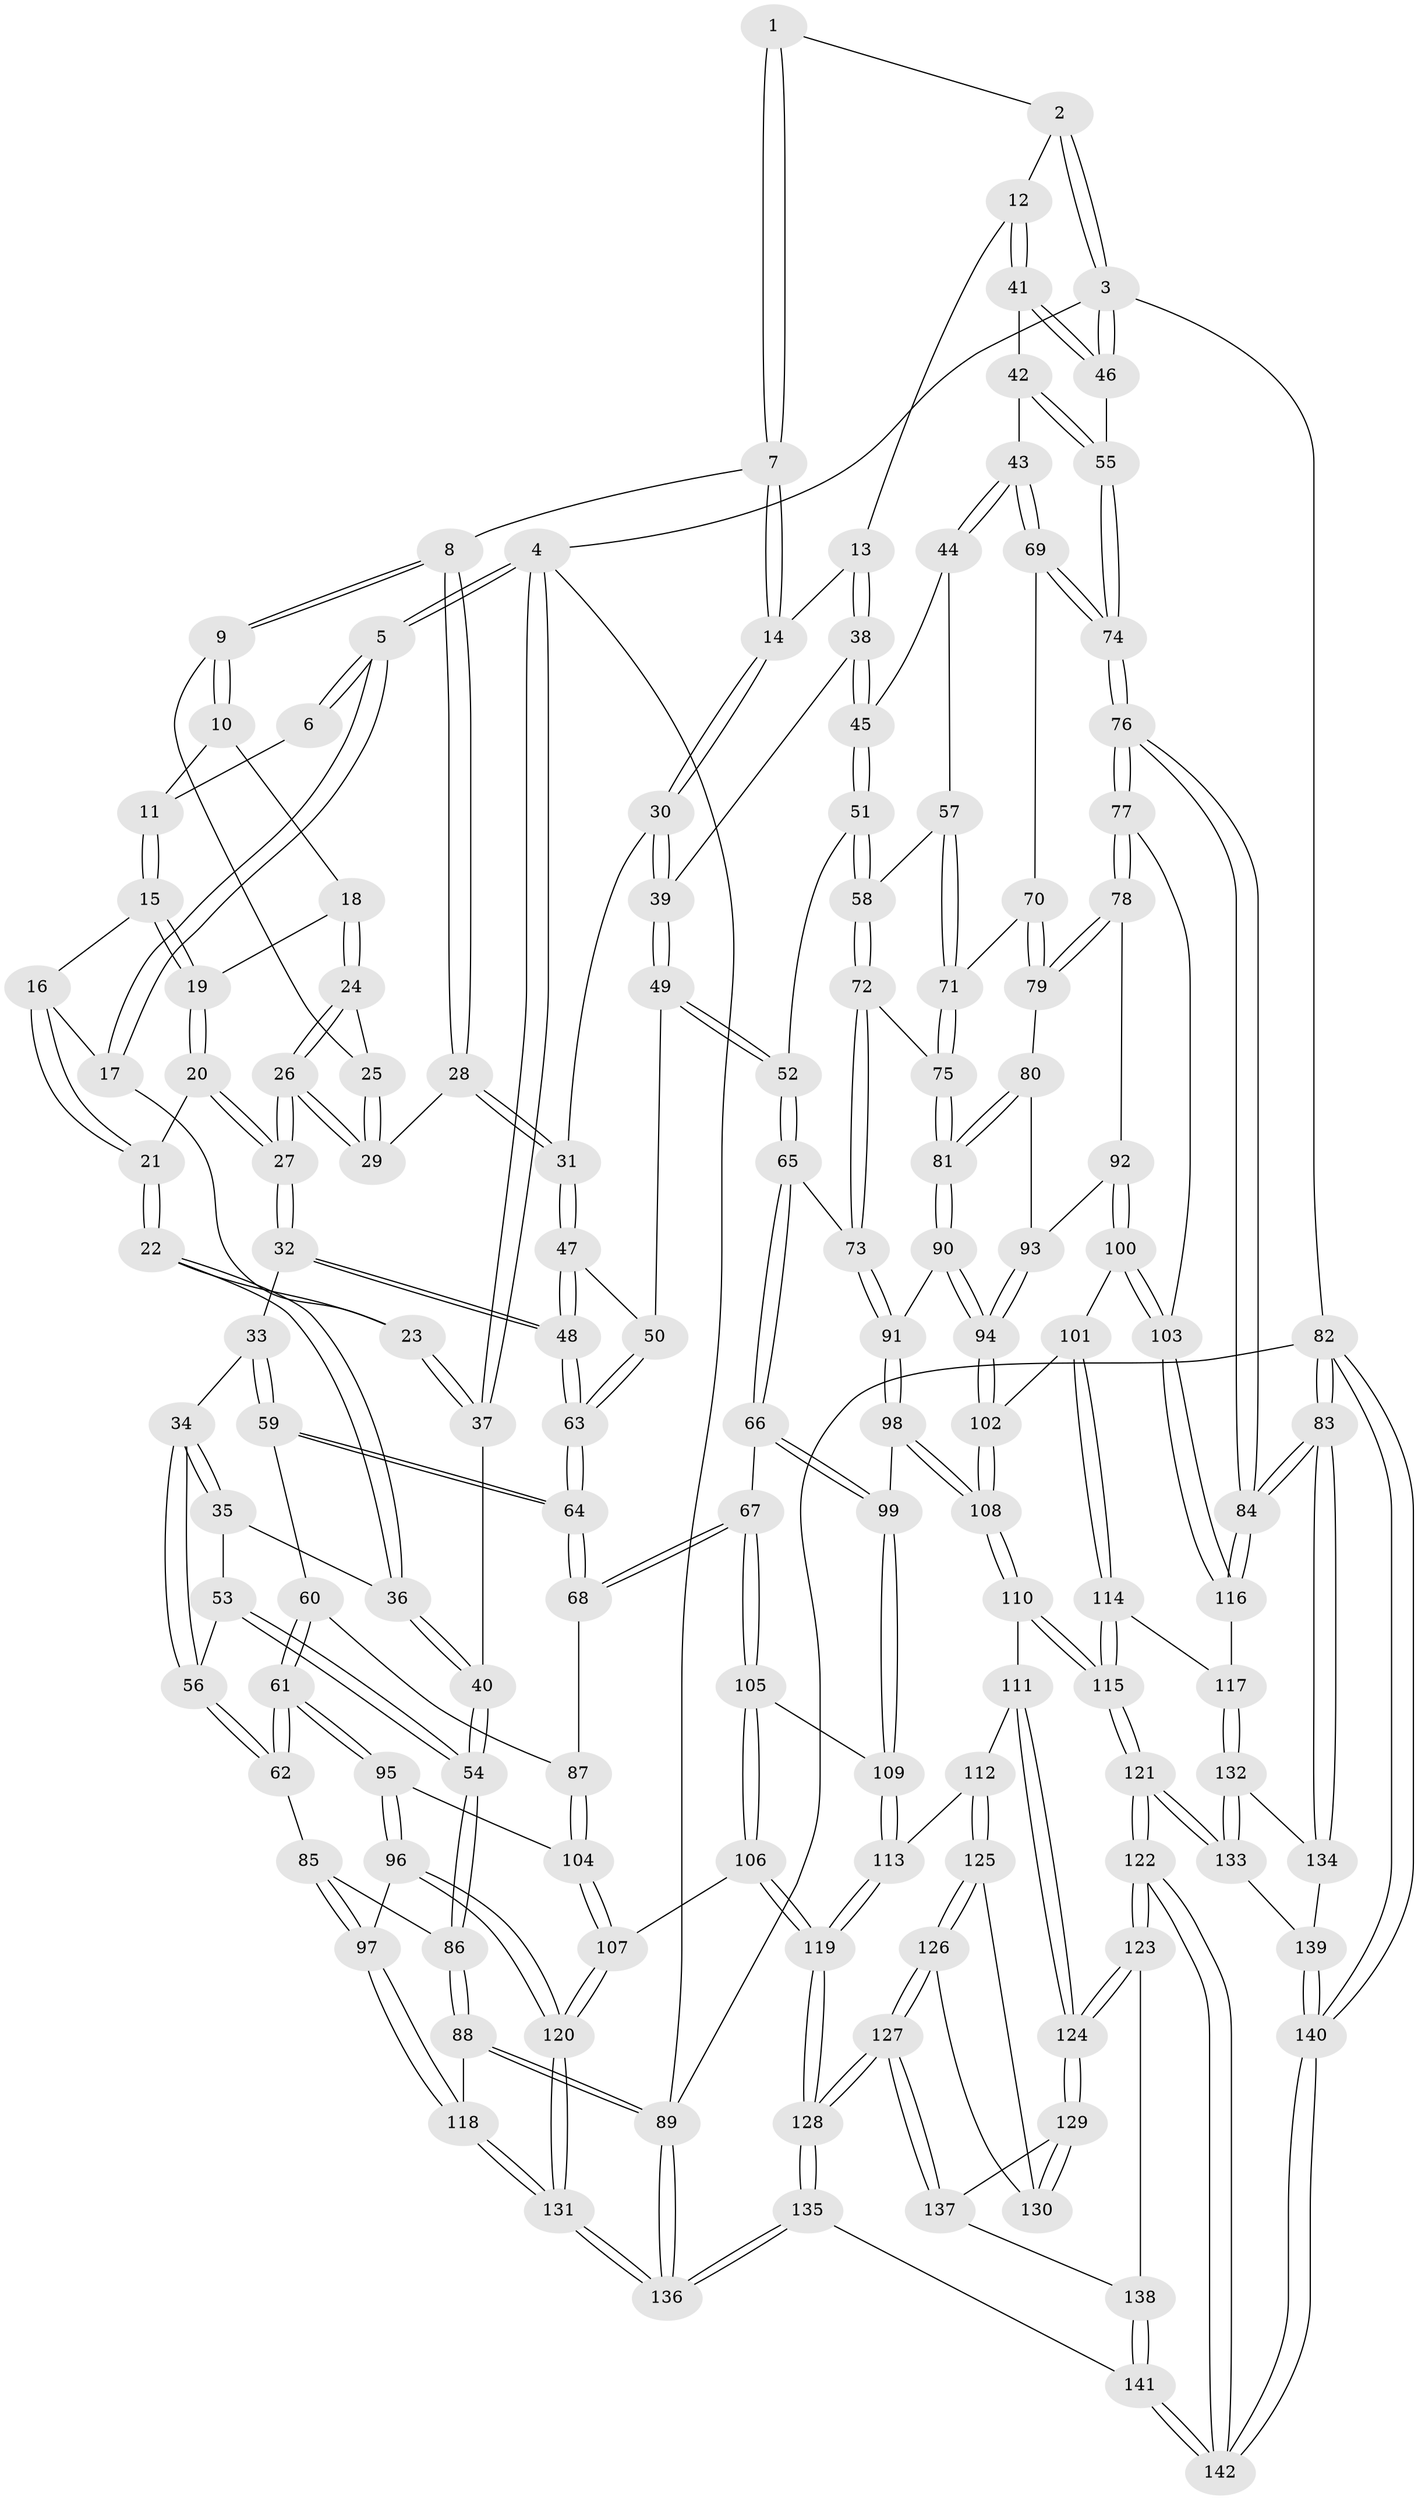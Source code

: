 // Generated by graph-tools (version 1.1) at 2025/38/03/09/25 02:38:38]
// undirected, 142 vertices, 352 edges
graph export_dot {
graph [start="1"]
  node [color=gray90,style=filled];
  1 [pos="+0.5540687975127888+0"];
  2 [pos="+0.752005766996802+0"];
  3 [pos="+1+0"];
  4 [pos="+0+0"];
  5 [pos="+0+0"];
  6 [pos="+0.22467874427134196+0"];
  7 [pos="+0.5170168452000018+0"];
  8 [pos="+0.4405472994925253+0.0787159092007119"];
  9 [pos="+0.3791251085733246+0.06949020364474148"];
  10 [pos="+0.27017728984010125+0"];
  11 [pos="+0.22908491664438468+0"];
  12 [pos="+0.7785200565332844+0.0814885641882894"];
  13 [pos="+0.6476503809989395+0.13455686154208013"];
  14 [pos="+0.6034241516871928+0.14083997082333122"];
  15 [pos="+0.19847288322351503+0"];
  16 [pos="+0.11762493696071881+0.040409217911982785"];
  17 [pos="+0.08287934824012201+0.05828841275475921"];
  18 [pos="+0.27441950219815064+0.10193863000017868"];
  19 [pos="+0.19603705730961435+0.10401360166240226"];
  20 [pos="+0.19046717491462029+0.1275133812650371"];
  21 [pos="+0.14018958044172877+0.12437029390248228"];
  22 [pos="+0.07588309192240227+0.1696990640626926"];
  23 [pos="+0.03451694403365617+0.11419777255063922"];
  24 [pos="+0.27784746625380824+0.11372416679399226"];
  25 [pos="+0.3553127192786465+0.10221796153777969"];
  26 [pos="+0.2560332485081636+0.23773110073346398"];
  27 [pos="+0.25108497023148396+0.2445217832674161"];
  28 [pos="+0.48317016900327275+0.1769750316212981"];
  29 [pos="+0.3358163478150405+0.1796738857801436"];
  30 [pos="+0.5406516932857176+0.18202731289145188"];
  31 [pos="+0.4961563144460031+0.19079956983456545"];
  32 [pos="+0.24240927161845355+0.27912040718034264"];
  33 [pos="+0.23114020354423134+0.28436952675305255"];
  34 [pos="+0.18628525766357631+0.28553646214363426"];
  35 [pos="+0.09191691886695735+0.2466327724463201"];
  36 [pos="+0.08972442973312002+0.24474307653226704"];
  37 [pos="+0+0.011903448007307043"];
  38 [pos="+0.661370980394855+0.2900226920435592"];
  39 [pos="+0.6191939501458865+0.28352026295688354"];
  40 [pos="+0+0.2741995145689611"];
  41 [pos="+0.7866141429378085+0.09144696147778589"];
  42 [pos="+0.8492712518184161+0.2020603062779365"];
  43 [pos="+0.8252612878601582+0.29453286927820305"];
  44 [pos="+0.7167017131779756+0.30438322083233277"];
  45 [pos="+0.6836770430453638+0.3039261866831763"];
  46 [pos="+1+0"];
  47 [pos="+0.49101558058096234+0.20508247164413007"];
  48 [pos="+0.33601626597379325+0.3255646578583056"];
  49 [pos="+0.5372107863802315+0.36154197514588204"];
  50 [pos="+0.5239972487101736+0.35413923489616145"];
  51 [pos="+0.6214278575264324+0.3929073795530449"];
  52 [pos="+0.5379173239346968+0.36249556778728054"];
  53 [pos="+0.03355760814548361+0.34840888167823375"];
  54 [pos="+0+0.31285576900127654"];
  55 [pos="+1+0.1575856613941393"];
  56 [pos="+0.0678743025916179+0.44430091539052263"];
  57 [pos="+0.6737771268144408+0.4129364554332902"];
  58 [pos="+0.637943261182079+0.4210578601856039"];
  59 [pos="+0.21179239063944996+0.46307677466305497"];
  60 [pos="+0.19279630513966547+0.48596330669460647"];
  61 [pos="+0.12932940650983119+0.5311211899453709"];
  62 [pos="+0.05501198716840906+0.49154716206596455"];
  63 [pos="+0.3818537842920022+0.39429756532132204"];
  64 [pos="+0.3811679597968293+0.47649449075355654"];
  65 [pos="+0.5276057924279571+0.5252234119777079"];
  66 [pos="+0.48842257536492484+0.5419612387782894"];
  67 [pos="+0.4253356608926596+0.5466920868357799"];
  68 [pos="+0.40056211948185244+0.5301653573936608"];
  69 [pos="+0.8351484580412127+0.3328217970252637"];
  70 [pos="+0.8300677069004979+0.37075661125010295"];
  71 [pos="+0.7873618579668024+0.41466052502241146"];
  72 [pos="+0.6340313709226452+0.4775978433610925"];
  73 [pos="+0.5841772839514315+0.5284636870494481"];
  74 [pos="+1+0.42297893744516973"];
  75 [pos="+0.7458224917938601+0.49827696794456927"];
  76 [pos="+1+0.5226612236503849"];
  77 [pos="+1+0.5326284643382847"];
  78 [pos="+0.9434732873717377+0.5196519008621451"];
  79 [pos="+0.9162613873071165+0.5042520448091883"];
  80 [pos="+0.8616466810616323+0.5344981757343359"];
  81 [pos="+0.7536478362412652+0.5438668222801889"];
  82 [pos="+1+1"];
  83 [pos="+1+0.8262444106331622"];
  84 [pos="+1+0.8181008871516303"];
  85 [pos="+0+0.5010842016426408"];
  86 [pos="+0+0.5048113170387247"];
  87 [pos="+0.3277079189084763+0.5671245828787377"];
  88 [pos="+0+0.8220320628958518"];
  89 [pos="+0+1"];
  90 [pos="+0.7496115247833957+0.559739629969335"];
  91 [pos="+0.63792043804082+0.5936505699895895"];
  92 [pos="+0.8867586901521545+0.6069850168414311"];
  93 [pos="+0.8397654966063897+0.5905489670753418"];
  94 [pos="+0.7809849545435275+0.629393258326006"];
  95 [pos="+0.18195332613268825+0.6702779208671077"];
  96 [pos="+0.11325945210012102+0.7257988803212724"];
  97 [pos="+0.05929647168172833+0.7457729003376639"];
  98 [pos="+0.636651282286528+0.6501711886406151"];
  99 [pos="+0.5487806867781402+0.6610527093958876"];
  100 [pos="+0.8782583415249309+0.6804810082840664"];
  101 [pos="+0.8241338982414801+0.6787713957161483"];
  102 [pos="+0.7819325525593148+0.640596193005298"];
  103 [pos="+0.9049553468566582+0.6943085198113075"];
  104 [pos="+0.20542852739209258+0.6741399534293736"];
  105 [pos="+0.4241114258490902+0.5919028348484875"];
  106 [pos="+0.35737125621612803+0.7613358760702027"];
  107 [pos="+0.2982901489666418+0.7521129291596955"];
  108 [pos="+0.6688276643028345+0.707228765458376"];
  109 [pos="+0.5108573980537426+0.7280387385558856"];
  110 [pos="+0.6627605478570701+0.761618402546069"];
  111 [pos="+0.6615849610487392+0.7624184523825733"];
  112 [pos="+0.585124673075824+0.7829032403549627"];
  113 [pos="+0.5100831082363151+0.74873994078414"];
  114 [pos="+0.7846607139927274+0.787928441155324"];
  115 [pos="+0.7549863641366973+0.8027434879695244"];
  116 [pos="+0.9074975525157224+0.6974122602241728"];
  117 [pos="+0.8781604958100909+0.8084140914350355"];
  118 [pos="+0+0.8138740801180723"];
  119 [pos="+0.4041929400182624+0.798897151703949"];
  120 [pos="+0.21540333377392099+0.9186436909933922"];
  121 [pos="+0.7696563339911371+0.9514940070862081"];
  122 [pos="+0.7548898986745254+0.9733639805161685"];
  123 [pos="+0.681043536327114+0.93521863679996"];
  124 [pos="+0.656468075118871+0.9131921956158247"];
  125 [pos="+0.5808121978919104+0.8002630738220866"];
  126 [pos="+0.5222815253323215+0.8791674682820209"];
  127 [pos="+0.4591779217525382+0.9461410889024097"];
  128 [pos="+0.42673951098819035+0.9652768628330437"];
  129 [pos="+0.6082743618928601+0.907572455848956"];
  130 [pos="+0.5970074361433962+0.8788254405823464"];
  131 [pos="+0.2072517444389737+1"];
  132 [pos="+0.9053452307069084+0.8434897552246657"];
  133 [pos="+0.7880038183153449+0.9446863732175105"];
  134 [pos="+0.995721783346611+0.8713985040356479"];
  135 [pos="+0.35396080665920054+1"];
  136 [pos="+0.29561110825070386+1"];
  137 [pos="+0.6033412977625146+0.9107324168372896"];
  138 [pos="+0.5929567864770712+0.9875257954767005"];
  139 [pos="+0.9202540479678268+0.9584915199257195"];
  140 [pos="+0.9371256247704555+1"];
  141 [pos="+0.4331908901690712+1"];
  142 [pos="+0.7504954596653391+1"];
  1 -- 2;
  1 -- 7;
  1 -- 7;
  2 -- 3;
  2 -- 3;
  2 -- 12;
  3 -- 4;
  3 -- 46;
  3 -- 46;
  3 -- 82;
  4 -- 5;
  4 -- 5;
  4 -- 37;
  4 -- 37;
  4 -- 89;
  5 -- 6;
  5 -- 6;
  5 -- 17;
  5 -- 17;
  6 -- 11;
  7 -- 8;
  7 -- 14;
  7 -- 14;
  8 -- 9;
  8 -- 9;
  8 -- 28;
  8 -- 28;
  9 -- 10;
  9 -- 10;
  9 -- 25;
  10 -- 11;
  10 -- 18;
  11 -- 15;
  11 -- 15;
  12 -- 13;
  12 -- 41;
  12 -- 41;
  13 -- 14;
  13 -- 38;
  13 -- 38;
  14 -- 30;
  14 -- 30;
  15 -- 16;
  15 -- 19;
  15 -- 19;
  16 -- 17;
  16 -- 21;
  16 -- 21;
  17 -- 23;
  18 -- 19;
  18 -- 24;
  18 -- 24;
  19 -- 20;
  19 -- 20;
  20 -- 21;
  20 -- 27;
  20 -- 27;
  21 -- 22;
  21 -- 22;
  22 -- 23;
  22 -- 36;
  22 -- 36;
  23 -- 37;
  23 -- 37;
  24 -- 25;
  24 -- 26;
  24 -- 26;
  25 -- 29;
  25 -- 29;
  26 -- 27;
  26 -- 27;
  26 -- 29;
  26 -- 29;
  27 -- 32;
  27 -- 32;
  28 -- 29;
  28 -- 31;
  28 -- 31;
  30 -- 31;
  30 -- 39;
  30 -- 39;
  31 -- 47;
  31 -- 47;
  32 -- 33;
  32 -- 48;
  32 -- 48;
  33 -- 34;
  33 -- 59;
  33 -- 59;
  34 -- 35;
  34 -- 35;
  34 -- 56;
  34 -- 56;
  35 -- 36;
  35 -- 53;
  36 -- 40;
  36 -- 40;
  37 -- 40;
  38 -- 39;
  38 -- 45;
  38 -- 45;
  39 -- 49;
  39 -- 49;
  40 -- 54;
  40 -- 54;
  41 -- 42;
  41 -- 46;
  41 -- 46;
  42 -- 43;
  42 -- 55;
  42 -- 55;
  43 -- 44;
  43 -- 44;
  43 -- 69;
  43 -- 69;
  44 -- 45;
  44 -- 57;
  45 -- 51;
  45 -- 51;
  46 -- 55;
  47 -- 48;
  47 -- 48;
  47 -- 50;
  48 -- 63;
  48 -- 63;
  49 -- 50;
  49 -- 52;
  49 -- 52;
  50 -- 63;
  50 -- 63;
  51 -- 52;
  51 -- 58;
  51 -- 58;
  52 -- 65;
  52 -- 65;
  53 -- 54;
  53 -- 54;
  53 -- 56;
  54 -- 86;
  54 -- 86;
  55 -- 74;
  55 -- 74;
  56 -- 62;
  56 -- 62;
  57 -- 58;
  57 -- 71;
  57 -- 71;
  58 -- 72;
  58 -- 72;
  59 -- 60;
  59 -- 64;
  59 -- 64;
  60 -- 61;
  60 -- 61;
  60 -- 87;
  61 -- 62;
  61 -- 62;
  61 -- 95;
  61 -- 95;
  62 -- 85;
  63 -- 64;
  63 -- 64;
  64 -- 68;
  64 -- 68;
  65 -- 66;
  65 -- 66;
  65 -- 73;
  66 -- 67;
  66 -- 99;
  66 -- 99;
  67 -- 68;
  67 -- 68;
  67 -- 105;
  67 -- 105;
  68 -- 87;
  69 -- 70;
  69 -- 74;
  69 -- 74;
  70 -- 71;
  70 -- 79;
  70 -- 79;
  71 -- 75;
  71 -- 75;
  72 -- 73;
  72 -- 73;
  72 -- 75;
  73 -- 91;
  73 -- 91;
  74 -- 76;
  74 -- 76;
  75 -- 81;
  75 -- 81;
  76 -- 77;
  76 -- 77;
  76 -- 84;
  76 -- 84;
  77 -- 78;
  77 -- 78;
  77 -- 103;
  78 -- 79;
  78 -- 79;
  78 -- 92;
  79 -- 80;
  80 -- 81;
  80 -- 81;
  80 -- 93;
  81 -- 90;
  81 -- 90;
  82 -- 83;
  82 -- 83;
  82 -- 140;
  82 -- 140;
  82 -- 89;
  83 -- 84;
  83 -- 84;
  83 -- 134;
  83 -- 134;
  84 -- 116;
  84 -- 116;
  85 -- 86;
  85 -- 97;
  85 -- 97;
  86 -- 88;
  86 -- 88;
  87 -- 104;
  87 -- 104;
  88 -- 89;
  88 -- 89;
  88 -- 118;
  89 -- 136;
  89 -- 136;
  90 -- 91;
  90 -- 94;
  90 -- 94;
  91 -- 98;
  91 -- 98;
  92 -- 93;
  92 -- 100;
  92 -- 100;
  93 -- 94;
  93 -- 94;
  94 -- 102;
  94 -- 102;
  95 -- 96;
  95 -- 96;
  95 -- 104;
  96 -- 97;
  96 -- 120;
  96 -- 120;
  97 -- 118;
  97 -- 118;
  98 -- 99;
  98 -- 108;
  98 -- 108;
  99 -- 109;
  99 -- 109;
  100 -- 101;
  100 -- 103;
  100 -- 103;
  101 -- 102;
  101 -- 114;
  101 -- 114;
  102 -- 108;
  102 -- 108;
  103 -- 116;
  103 -- 116;
  104 -- 107;
  104 -- 107;
  105 -- 106;
  105 -- 106;
  105 -- 109;
  106 -- 107;
  106 -- 119;
  106 -- 119;
  107 -- 120;
  107 -- 120;
  108 -- 110;
  108 -- 110;
  109 -- 113;
  109 -- 113;
  110 -- 111;
  110 -- 115;
  110 -- 115;
  111 -- 112;
  111 -- 124;
  111 -- 124;
  112 -- 113;
  112 -- 125;
  112 -- 125;
  113 -- 119;
  113 -- 119;
  114 -- 115;
  114 -- 115;
  114 -- 117;
  115 -- 121;
  115 -- 121;
  116 -- 117;
  117 -- 132;
  117 -- 132;
  118 -- 131;
  118 -- 131;
  119 -- 128;
  119 -- 128;
  120 -- 131;
  120 -- 131;
  121 -- 122;
  121 -- 122;
  121 -- 133;
  121 -- 133;
  122 -- 123;
  122 -- 123;
  122 -- 142;
  122 -- 142;
  123 -- 124;
  123 -- 124;
  123 -- 138;
  124 -- 129;
  124 -- 129;
  125 -- 126;
  125 -- 126;
  125 -- 130;
  126 -- 127;
  126 -- 127;
  126 -- 130;
  127 -- 128;
  127 -- 128;
  127 -- 137;
  127 -- 137;
  128 -- 135;
  128 -- 135;
  129 -- 130;
  129 -- 130;
  129 -- 137;
  131 -- 136;
  131 -- 136;
  132 -- 133;
  132 -- 133;
  132 -- 134;
  133 -- 139;
  134 -- 139;
  135 -- 136;
  135 -- 136;
  135 -- 141;
  137 -- 138;
  138 -- 141;
  138 -- 141;
  139 -- 140;
  139 -- 140;
  140 -- 142;
  140 -- 142;
  141 -- 142;
  141 -- 142;
}
